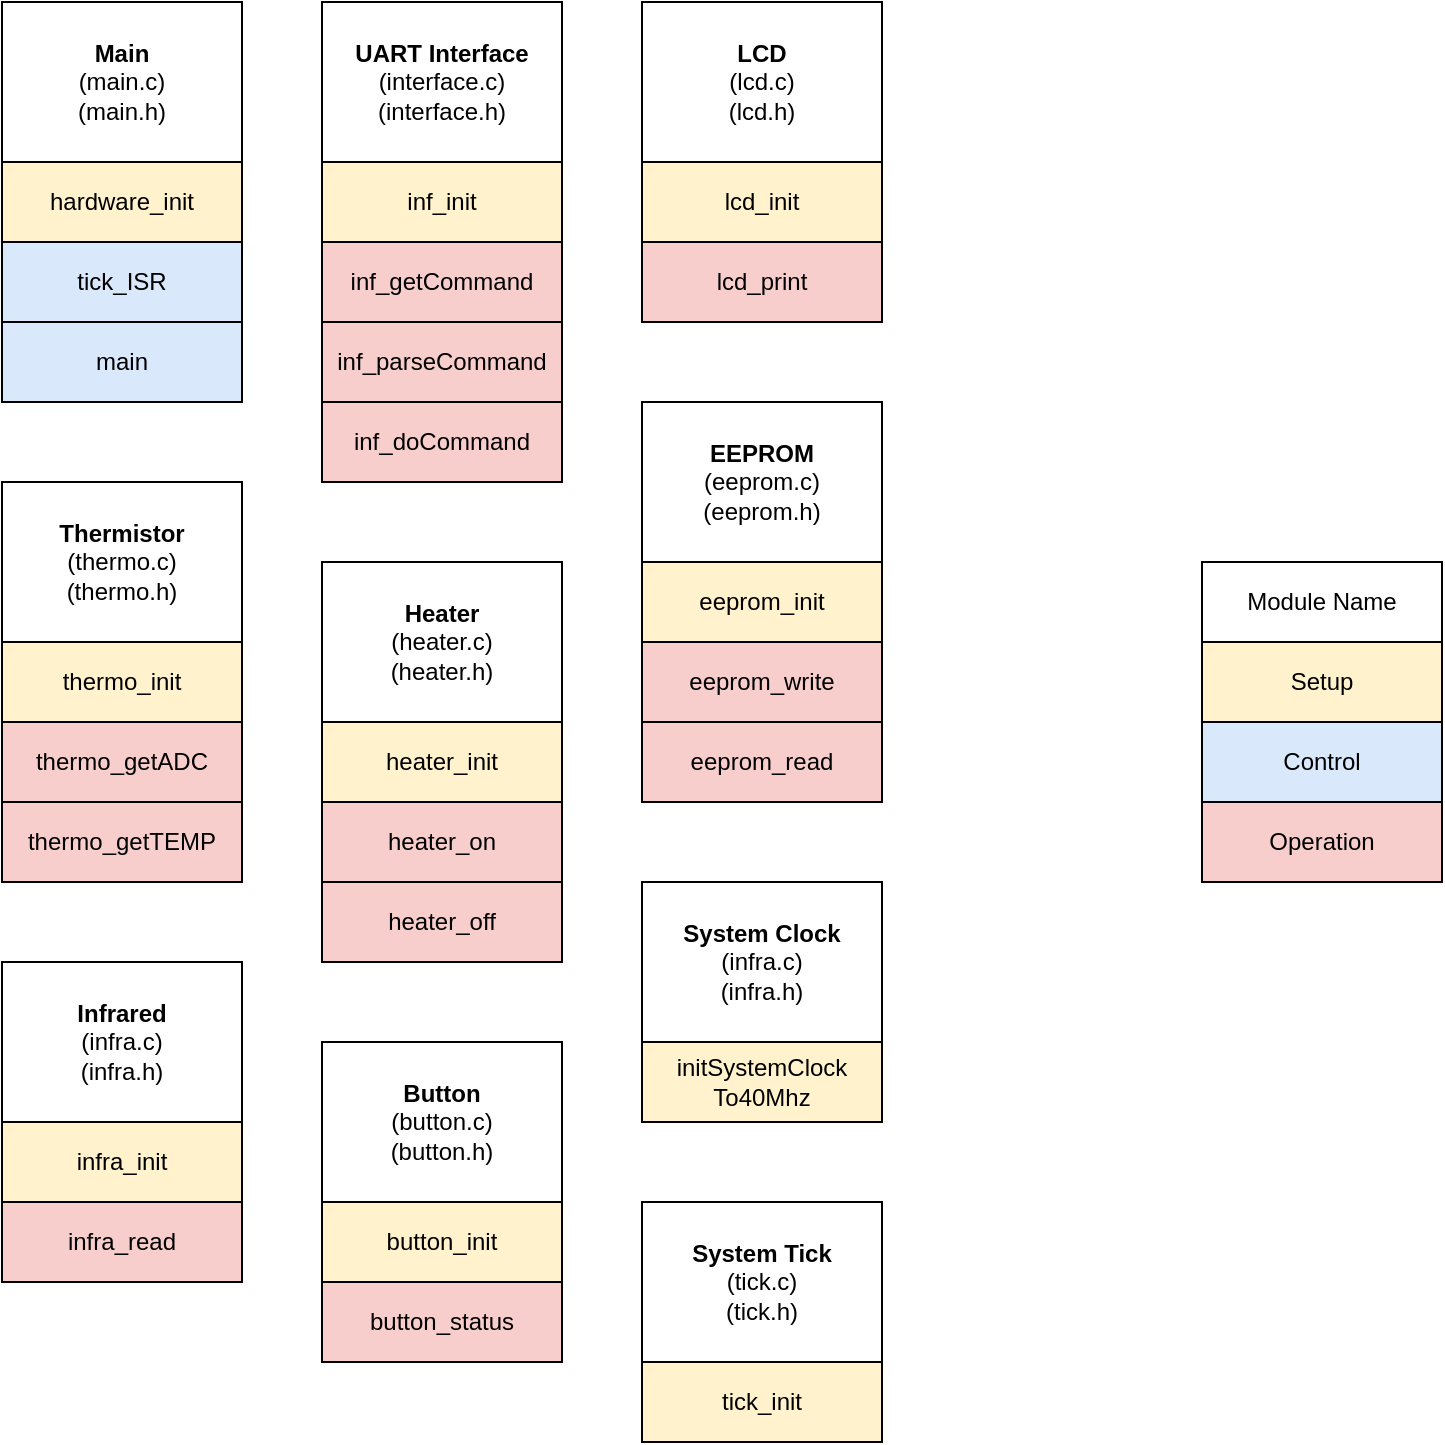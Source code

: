 <mxfile version="24.7.17">
  <diagram name="Page-1" id="LPT-VXJMkO-i87ZpgcVu">
    <mxGraphModel dx="1434" dy="844" grid="1" gridSize="10" guides="1" tooltips="1" connect="1" arrows="1" fold="1" page="1" pageScale="1" pageWidth="850" pageHeight="1100" math="0" shadow="0">
      <root>
        <mxCell id="0" />
        <mxCell id="1" parent="0" />
        <mxCell id="wpgfziIOmSFsvqhEl-EZ-4" value="&lt;div&gt;&lt;b&gt;Thermistor&lt;/b&gt;&lt;/div&gt;(thermo.c)&lt;br&gt;(thermo.h)" style="rounded=0;whiteSpace=wrap;html=1;strokeColor=default;" parent="1" vertex="1">
          <mxGeometry x="80" y="400" width="120" height="80" as="geometry" />
        </mxCell>
        <mxCell id="wpgfziIOmSFsvqhEl-EZ-5" value="thermo_init" style="rounded=0;whiteSpace=wrap;html=1;fillColor=#fff2cc;strokeColor=default;" parent="1" vertex="1">
          <mxGeometry x="80" y="480" width="120" height="40" as="geometry" />
        </mxCell>
        <mxCell id="wpgfziIOmSFsvqhEl-EZ-6" value="thermo_getADC" style="rounded=0;whiteSpace=wrap;html=1;fillColor=#f8cecc;strokeColor=default;" parent="1" vertex="1">
          <mxGeometry x="80" y="520" width="120" height="40" as="geometry" />
        </mxCell>
        <mxCell id="wpgfziIOmSFsvqhEl-EZ-7" value="&lt;div&gt;&lt;b&gt;System Clock&lt;/b&gt;&lt;/div&gt;(infra.c)&lt;br&gt;(infra.h)" style="rounded=0;whiteSpace=wrap;html=1;strokeColor=default;" parent="1" vertex="1">
          <mxGeometry x="400" y="600" width="120" height="80" as="geometry" />
        </mxCell>
        <mxCell id="wpgfziIOmSFsvqhEl-EZ-8" value="initSystemClock&lt;div&gt;To40Mhz&lt;/div&gt;" style="rounded=0;whiteSpace=wrap;html=1;fillColor=#fff2cc;strokeColor=default;" parent="1" vertex="1">
          <mxGeometry x="400" y="680" width="120" height="40" as="geometry" />
        </mxCell>
        <mxCell id="wpgfziIOmSFsvqhEl-EZ-13" value="&lt;div&gt;&lt;b&gt;UART Interface&lt;/b&gt;&lt;/div&gt;(interface.c)&lt;br&gt;(interface.h)" style="rounded=0;whiteSpace=wrap;html=1;strokeColor=default;" parent="1" vertex="1">
          <mxGeometry x="240" y="160" width="120" height="80" as="geometry" />
        </mxCell>
        <mxCell id="wpgfziIOmSFsvqhEl-EZ-14" value="inf_init" style="rounded=0;whiteSpace=wrap;html=1;fillColor=#fff2cc;strokeColor=default;" parent="1" vertex="1">
          <mxGeometry x="240" y="240" width="120" height="40" as="geometry" />
        </mxCell>
        <mxCell id="wpgfziIOmSFsvqhEl-EZ-15" value="inf_getCommand" style="rounded=0;whiteSpace=wrap;html=1;fontStyle=0;fillColor=#f8cecc;strokeColor=default;" parent="1" vertex="1">
          <mxGeometry x="240" y="280" width="120" height="40" as="geometry" />
        </mxCell>
        <mxCell id="wpgfziIOmSFsvqhEl-EZ-16" value="inf_parseCommand" style="rounded=0;whiteSpace=wrap;html=1;fontStyle=0;fillColor=#f8cecc;strokeColor=default;" parent="1" vertex="1">
          <mxGeometry x="240" y="320" width="120" height="40" as="geometry" />
        </mxCell>
        <mxCell id="wpgfziIOmSFsvqhEl-EZ-17" value="inf_doCommand" style="rounded=0;whiteSpace=wrap;html=1;fontStyle=0;fillColor=#f8cecc;strokeColor=default;" parent="1" vertex="1">
          <mxGeometry x="240" y="360" width="120" height="40" as="geometry" />
        </mxCell>
        <mxCell id="wpgfziIOmSFsvqhEl-EZ-26" value="&lt;div&gt;&lt;b&gt;Heater&lt;/b&gt;&lt;/div&gt;(heater.c)&lt;br&gt;(heater.h)" style="rounded=0;whiteSpace=wrap;html=1;strokeColor=default;" parent="1" vertex="1">
          <mxGeometry x="240" y="440" width="120" height="80" as="geometry" />
        </mxCell>
        <mxCell id="wpgfziIOmSFsvqhEl-EZ-27" value="heater_init" style="rounded=0;whiteSpace=wrap;html=1;fillColor=#fff2cc;strokeColor=default;" parent="1" vertex="1">
          <mxGeometry x="240" y="520" width="120" height="40" as="geometry" />
        </mxCell>
        <mxCell id="wpgfziIOmSFsvqhEl-EZ-28" value="heater_on" style="rounded=0;whiteSpace=wrap;html=1;fillColor=#f8cecc;strokeColor=default;" parent="1" vertex="1">
          <mxGeometry x="240" y="560" width="120" height="40" as="geometry" />
        </mxCell>
        <mxCell id="wpgfziIOmSFsvqhEl-EZ-30" value="&lt;div&gt;&lt;b&gt;Main&lt;/b&gt;&lt;/div&gt;(main.c)&lt;br&gt;(main.h)" style="rounded=0;whiteSpace=wrap;html=1;strokeColor=default;" parent="1" vertex="1">
          <mxGeometry x="80" y="160" width="120" height="80" as="geometry" />
        </mxCell>
        <mxCell id="wpgfziIOmSFsvqhEl-EZ-31" value="hardware_init" style="rounded=0;whiteSpace=wrap;html=1;fillColor=#fff2cc;strokeColor=default;" parent="1" vertex="1">
          <mxGeometry x="80" y="240" width="120" height="40" as="geometry" />
        </mxCell>
        <mxCell id="wpgfziIOmSFsvqhEl-EZ-35" value="main" style="rounded=0;whiteSpace=wrap;html=1;fillColor=#dae8fc;strokeColor=default;" parent="1" vertex="1">
          <mxGeometry x="80" y="320" width="120" height="40" as="geometry" />
        </mxCell>
        <mxCell id="wpgfziIOmSFsvqhEl-EZ-36" value="tick_ISR" style="rounded=0;whiteSpace=wrap;html=1;fillColor=#dae8fc;strokeColor=default;" parent="1" vertex="1">
          <mxGeometry x="80" y="280" width="120" height="40" as="geometry" />
        </mxCell>
        <mxCell id="wpgfziIOmSFsvqhEl-EZ-38" value="&lt;div&gt;&lt;b&gt;System Tick&lt;/b&gt;&lt;/div&gt;(tick.c)&lt;br&gt;(tick.h)" style="rounded=0;whiteSpace=wrap;html=1;strokeColor=default;" parent="1" vertex="1">
          <mxGeometry x="400" y="760" width="120" height="80" as="geometry" />
        </mxCell>
        <mxCell id="wpgfziIOmSFsvqhEl-EZ-39" value="tick_init" style="rounded=0;whiteSpace=wrap;html=1;fillColor=#fff2cc;strokeColor=default;" parent="1" vertex="1">
          <mxGeometry x="400" y="840" width="120" height="40" as="geometry" />
        </mxCell>
        <mxCell id="WWMrw_l2_zWXb0vZIjVV-7" value="thermo_getTEMP" style="rounded=0;whiteSpace=wrap;html=1;fillColor=#f8cecc;strokeColor=default;" parent="1" vertex="1">
          <mxGeometry x="80" y="560" width="120" height="40" as="geometry" />
        </mxCell>
        <mxCell id="WWMrw_l2_zWXb0vZIjVV-11" value="heater_off" style="rounded=0;whiteSpace=wrap;html=1;fillColor=#f8cecc;strokeColor=default;" parent="1" vertex="1">
          <mxGeometry x="240" y="600" width="120" height="40" as="geometry" />
        </mxCell>
        <mxCell id="WWMrw_l2_zWXb0vZIjVV-12" value="Setup" style="rounded=0;whiteSpace=wrap;html=1;fillColor=#fff2cc;strokeColor=default;" parent="1" vertex="1">
          <mxGeometry x="680" y="480" width="120" height="40" as="geometry" />
        </mxCell>
        <mxCell id="WWMrw_l2_zWXb0vZIjVV-14" value="Operation" style="rounded=0;whiteSpace=wrap;html=1;fillColor=#f8cecc;strokeColor=default;" parent="1" vertex="1">
          <mxGeometry x="680" y="560" width="120" height="40" as="geometry" />
        </mxCell>
        <mxCell id="WWMrw_l2_zWXb0vZIjVV-15" value="Control" style="rounded=0;whiteSpace=wrap;html=1;fillColor=#dae8fc;strokeColor=default;" parent="1" vertex="1">
          <mxGeometry x="680" y="520" width="120" height="40" as="geometry" />
        </mxCell>
        <mxCell id="WWMrw_l2_zWXb0vZIjVV-16" value="Module Name" style="rounded=0;whiteSpace=wrap;html=1;strokeColor=default;" parent="1" vertex="1">
          <mxGeometry x="680" y="440" width="120" height="40" as="geometry" />
        </mxCell>
        <mxCell id="yQ8iqKuHG4hW6nG3QDGw-1" value="&lt;div&gt;&lt;b&gt;Button&lt;/b&gt;&lt;/div&gt;(button.c)&lt;br&gt;(button.h)" style="rounded=0;whiteSpace=wrap;html=1;strokeColor=default;" vertex="1" parent="1">
          <mxGeometry x="240" y="680" width="120" height="80" as="geometry" />
        </mxCell>
        <mxCell id="yQ8iqKuHG4hW6nG3QDGw-3" value="button_init" style="rounded=0;whiteSpace=wrap;html=1;fillColor=#fff2cc;strokeColor=default;" vertex="1" parent="1">
          <mxGeometry x="240" y="760" width="120" height="40" as="geometry" />
        </mxCell>
        <mxCell id="yQ8iqKuHG4hW6nG3QDGw-4" value="button_status" style="rounded=0;whiteSpace=wrap;html=1;fillColor=#f8cecc;strokeColor=default;" vertex="1" parent="1">
          <mxGeometry x="240" y="800" width="120" height="40" as="geometry" />
        </mxCell>
        <mxCell id="yQ8iqKuHG4hW6nG3QDGw-5" value="&lt;div&gt;&lt;b&gt;EEPROM&lt;/b&gt;&lt;/div&gt;(eeprom.c)&lt;br&gt;(eeprom.h)" style="rounded=0;whiteSpace=wrap;html=1;strokeColor=default;" vertex="1" parent="1">
          <mxGeometry x="400" y="360" width="120" height="80" as="geometry" />
        </mxCell>
        <mxCell id="yQ8iqKuHG4hW6nG3QDGw-6" value="eeprom_init" style="rounded=0;whiteSpace=wrap;html=1;fillColor=#fff2cc;strokeColor=default;" vertex="1" parent="1">
          <mxGeometry x="400" y="440" width="120" height="40" as="geometry" />
        </mxCell>
        <mxCell id="yQ8iqKuHG4hW6nG3QDGw-7" value="eeprom_write" style="rounded=0;whiteSpace=wrap;html=1;fillColor=#f8cecc;strokeColor=default;" vertex="1" parent="1">
          <mxGeometry x="400" y="480" width="120" height="40" as="geometry" />
        </mxCell>
        <mxCell id="yQ8iqKuHG4hW6nG3QDGw-8" value="eeprom_read" style="rounded=0;whiteSpace=wrap;html=1;fillColor=#f8cecc;strokeColor=default;" vertex="1" parent="1">
          <mxGeometry x="400" y="520" width="120" height="40" as="geometry" />
        </mxCell>
        <mxCell id="yQ8iqKuHG4hW6nG3QDGw-9" value="&lt;div&gt;&lt;span style=&quot;background-color: initial;&quot;&gt;&lt;b&gt;Infrared&lt;/b&gt;&lt;/span&gt;&lt;/div&gt;&lt;div&gt;&lt;span style=&quot;background-color: initial;&quot;&gt;(infra.c)&lt;/span&gt;&lt;br&gt;&lt;/div&gt;(infra.h)" style="rounded=0;whiteSpace=wrap;html=1;strokeColor=default;" vertex="1" parent="1">
          <mxGeometry x="80" y="640" width="120" height="80" as="geometry" />
        </mxCell>
        <mxCell id="yQ8iqKuHG4hW6nG3QDGw-10" value="infra_init" style="rounded=0;whiteSpace=wrap;html=1;fillColor=#fff2cc;strokeColor=default;" vertex="1" parent="1">
          <mxGeometry x="80" y="720" width="120" height="40" as="geometry" />
        </mxCell>
        <mxCell id="yQ8iqKuHG4hW6nG3QDGw-11" value="infra_read" style="rounded=0;whiteSpace=wrap;html=1;fillColor=#f8cecc;strokeColor=default;" vertex="1" parent="1">
          <mxGeometry x="80" y="760" width="120" height="40" as="geometry" />
        </mxCell>
        <mxCell id="yQ8iqKuHG4hW6nG3QDGw-14" value="&lt;div&gt;&lt;b&gt;LCD&lt;/b&gt;&lt;/div&gt;(lcd.c)&lt;br&gt;(lcd.h)" style="rounded=0;whiteSpace=wrap;html=1;strokeColor=default;" vertex="1" parent="1">
          <mxGeometry x="400" y="160" width="120" height="80" as="geometry" />
        </mxCell>
        <mxCell id="yQ8iqKuHG4hW6nG3QDGw-15" value="lcd_init" style="rounded=0;whiteSpace=wrap;html=1;fillColor=#fff2cc;strokeColor=default;" vertex="1" parent="1">
          <mxGeometry x="400" y="240" width="120" height="40" as="geometry" />
        </mxCell>
        <mxCell id="yQ8iqKuHG4hW6nG3QDGw-16" value="lcd_print" style="rounded=0;whiteSpace=wrap;html=1;fillColor=#f8cecc;strokeColor=default;" vertex="1" parent="1">
          <mxGeometry x="400" y="280" width="120" height="40" as="geometry" />
        </mxCell>
      </root>
    </mxGraphModel>
  </diagram>
</mxfile>
